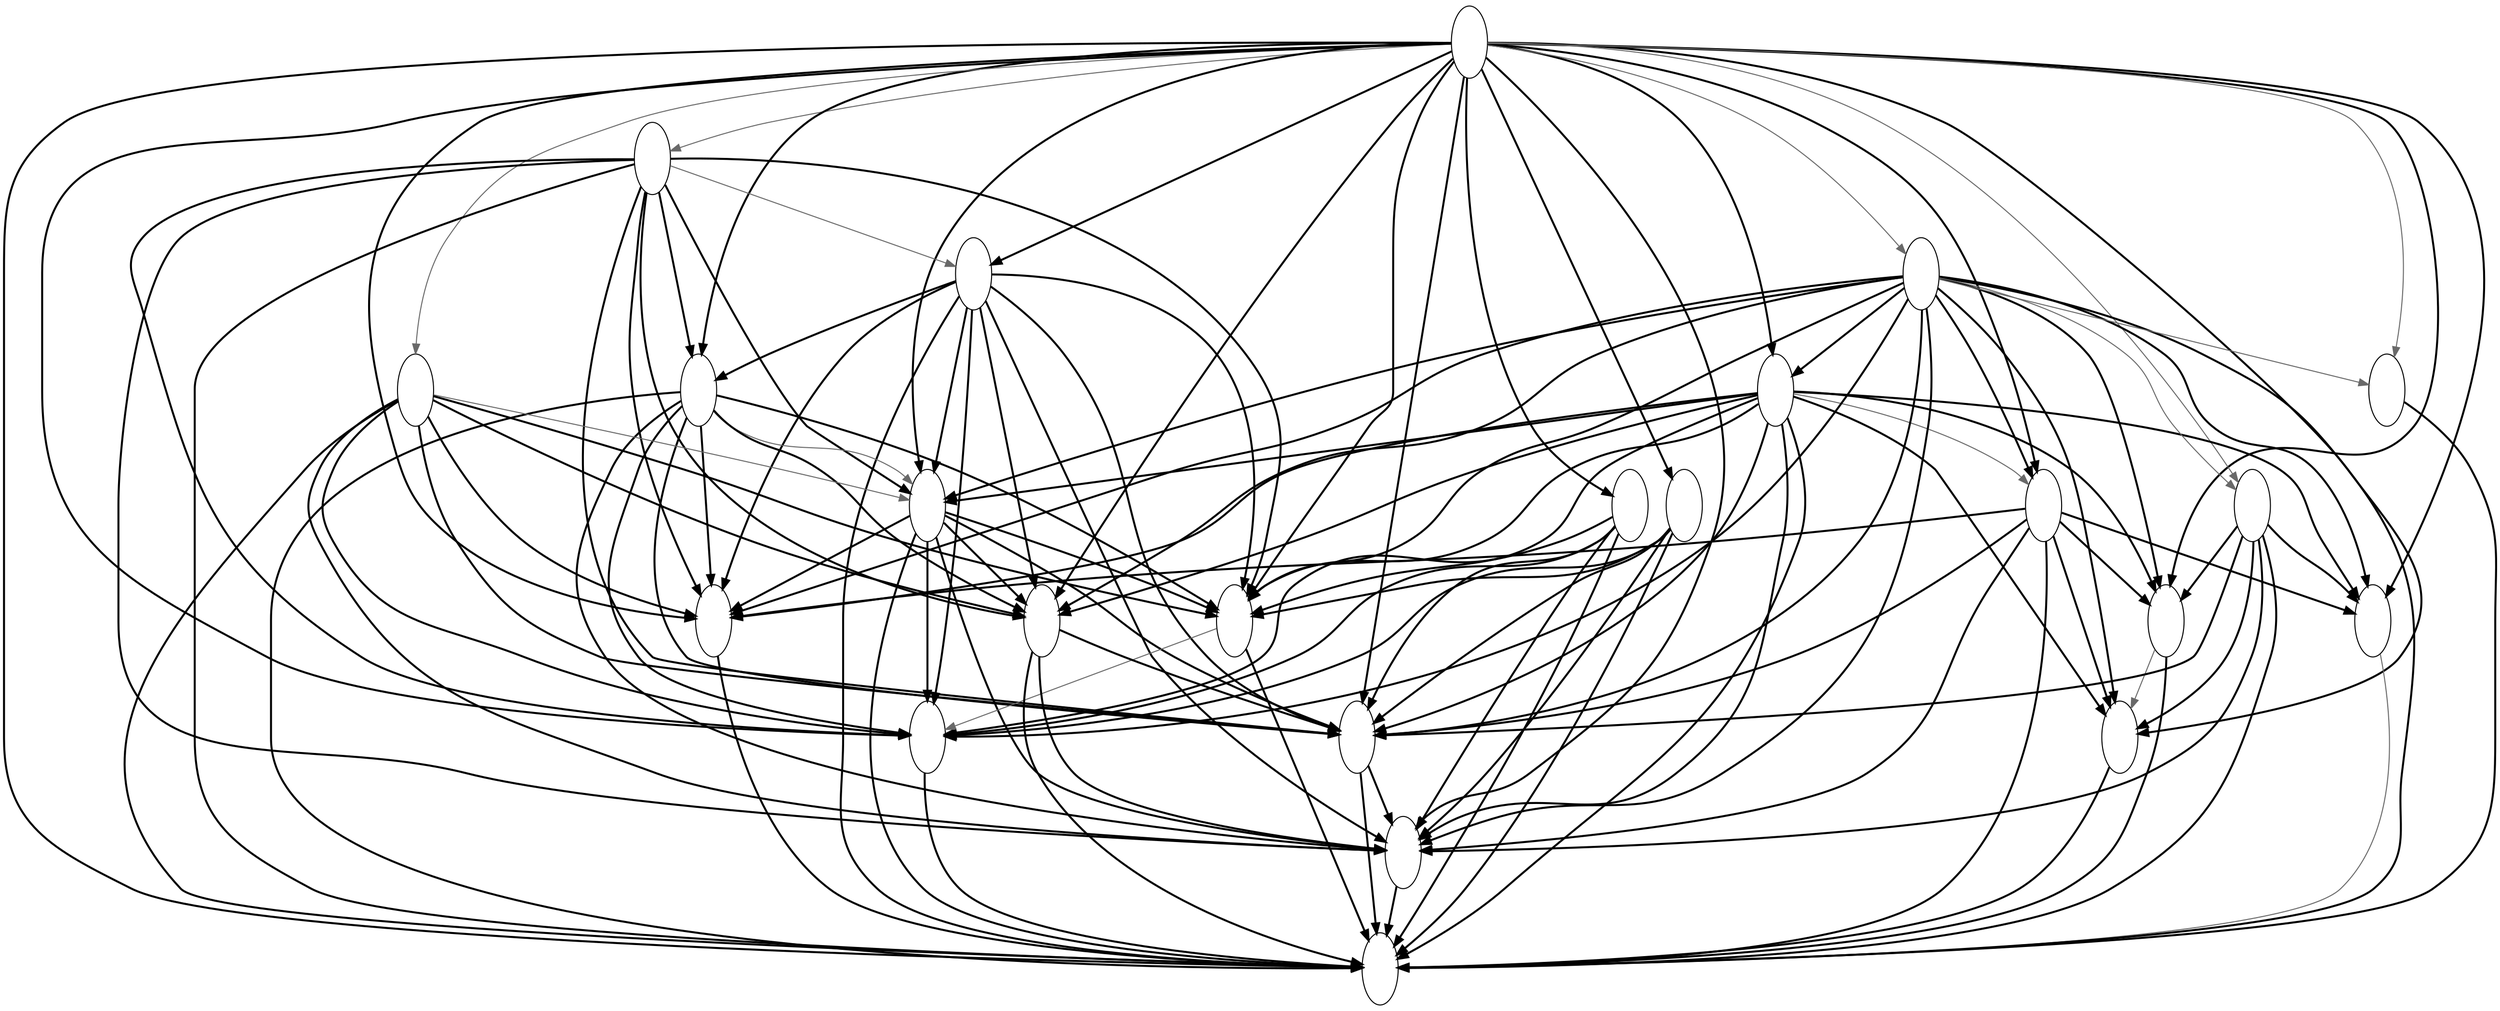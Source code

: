 digraph diagram { 

          ratio=0.5;

	  node [shape=ellipse,width=0.5,height=1];
0 [image="/home/ioa/quicklisp/local-projects/jeffrey/diagrams/fancy-labels/0.png", label=" "];
1 [image="/home/ioa/quicklisp/local-projects/jeffrey/diagrams/fancy-labels/1.png", label=" "];
1 -> 0 [style=bold];
1 -> 2 [color=dimgray];
1 -> 3 [style=bold];
1 -> 4 [style=bold];
1 -> 5 [style=bold];
1 -> 6 [style=bold];
1 -> 7 [color=dimgray];
1 -> 8 [style=bold];
1 -> 9 [style=bold];
1 -> 10 [style=bold];
1 -> 11 [style=bold];
1 -> 12 [style=bold];
1 -> 13 [style=bold];
1 -> 14 [style=bold];
1 -> 15 [style=bold];
1 -> 16 [style=bold];
1 -> 17 [style=bold];
1 -> 18 [style=bold];
1 -> 19 [style=bold];
1 -> 20 [color=dimgray];
1 -> 21 [color=dimgray];
1 -> 22 [color=dimgray];
2 [image="/home/ioa/quicklisp/local-projects/jeffrey/diagrams/fancy-labels/2.png", label=" "];
2 -> 0 [style=bold];
2 -> 3 [color=dimgray];
2 -> 4 [style=bold];
2 -> 9 [style=bold];
2 -> 10 [style=bold];
2 -> 11 [style=bold];
2 -> 12 [style=bold];
2 -> 13 [style=bold];
2 -> 17 [style=bold];
2 -> 18 [style=bold];
3 [image="/home/ioa/quicklisp/local-projects/jeffrey/diagrams/fancy-labels/3.png", label=" "];
3 -> 0 [style=bold];
3 -> 4 [style=bold];
3 -> 9 [style=bold];
3 -> 10 [style=bold];
3 -> 11 [style=bold];
3 -> 12 [style=bold];
3 -> 13 [style=bold];
3 -> 17 [style=bold];
3 -> 18 [style=bold];
4 [image="/home/ioa/quicklisp/local-projects/jeffrey/diagrams/fancy-labels/4.png", label=" "];
4 -> 0 [style=bold];
4 -> 9 [color=dimgray];
4 -> 10 [style=bold];
4 -> 11 [style=bold];
4 -> 12 [style=bold];
4 -> 13 [style=bold];
4 -> 17 [style=bold];
4 -> 18 [style=bold];
5 [image="/home/ioa/quicklisp/local-projects/jeffrey/diagrams/fancy-labels/5.png", label=" "];
5 -> 0 [style=bold];
6 [image="/home/ioa/quicklisp/local-projects/jeffrey/diagrams/fancy-labels/6.png", label=" "];
6 -> 0 [style=bold];
6 -> 5 [color=dimgray];
7 [image="/home/ioa/quicklisp/local-projects/jeffrey/diagrams/fancy-labels/7.png", label=" "];
7 -> 0 [style=bold];
7 -> 9 [color=dimgray];
7 -> 10 [style=bold];
7 -> 11 [style=bold];
7 -> 12 [style=bold];
7 -> 13 [style=bold];
7 -> 17 [style=bold];
7 -> 18 [style=bold];
8 [image="/home/ioa/quicklisp/local-projects/jeffrey/diagrams/fancy-labels/8.png", label=" "];
8 -> 0 [style=bold];
8 -> 5 [style=bold];
8 -> 6 [style=bold];
8 -> 9 [style=bold];
8 -> 10 [style=bold];
8 -> 11 [style=bold];
8 -> 12 [style=bold];
8 -> 13 [style=bold];
8 -> 16 [color=dimgray];
8 -> 17 [style=bold];
8 -> 18 [style=bold];
8 -> 19 [style=bold];
9 [image="/home/ioa/quicklisp/local-projects/jeffrey/diagrams/fancy-labels/9.png", label=" "];
9 -> 0 [style=bold];
9 -> 10 [style=bold];
9 -> 11 [style=bold];
9 -> 12 [style=bold];
9 -> 13 [style=bold];
9 -> 17 [style=bold];
9 -> 18 [style=bold];
10 [image="/home/ioa/quicklisp/local-projects/jeffrey/diagrams/fancy-labels/10.png", label=" "];
10 -> 0 [style=bold];
10 -> 18 [style=bold];
11 [image="/home/ioa/quicklisp/local-projects/jeffrey/diagrams/fancy-labels/11.png", label=" "];
11 -> 0 [style=bold];
11 -> 12 [color=dimgray];
12 [image="/home/ioa/quicklisp/local-projects/jeffrey/diagrams/fancy-labels/12.png", label=" "];
12 -> 0 [style=bold];
13 [image="/home/ioa/quicklisp/local-projects/jeffrey/diagrams/fancy-labels/13.png", label=" "];
13 -> 0 [style=bold];
14 [image="/home/ioa/quicklisp/local-projects/jeffrey/diagrams/fancy-labels/14.png", label=" "];
14 -> 0 [style=bold];
14 -> 10 [style=bold];
14 -> 11 [style=bold];
14 -> 12 [style=bold];
14 -> 18 [style=bold];
15 [image="/home/ioa/quicklisp/local-projects/jeffrey/diagrams/fancy-labels/15.png", label=" "];
15 -> 0 [style=bold];
15 -> 10 [style=bold];
15 -> 11 [style=bold];
15 -> 12 [style=bold];
15 -> 18 [style=bold];
16 [image="/home/ioa/quicklisp/local-projects/jeffrey/diagrams/fancy-labels/16.png", label=" "];
16 -> 0 [style=bold];
16 -> 5 [style=bold];
16 -> 6 [style=bold];
16 -> 10 [style=bold];
16 -> 13 [style=bold];
16 -> 18 [style=bold];
16 -> 19 [style=bold];
17 [image="/home/ioa/quicklisp/local-projects/jeffrey/diagrams/fancy-labels/17.png", label=" "];
17 -> 0 [style=bold];
17 -> 10 [style=bold];
17 -> 18 [style=bold];
18 [image="/home/ioa/quicklisp/local-projects/jeffrey/diagrams/fancy-labels/18.png", label=" "];
18 -> 0 [style=bold];
19 [image="/home/ioa/quicklisp/local-projects/jeffrey/diagrams/fancy-labels/19.png", label=" "];
19 -> 0 [color=dimgray];
20 [image="/home/ioa/quicklisp/local-projects/jeffrey/diagrams/fancy-labels/20.png", label=" "];
20 -> 0 [style=bold];
20 -> 5 [style=bold];
20 -> 6 [style=bold];
20 -> 8 [style=bold];
20 -> 9 [style=bold];
20 -> 10 [style=bold];
20 -> 11 [style=bold];
20 -> 12 [style=bold];
20 -> 13 [style=bold];
20 -> 16 [style=bold];
20 -> 17 [style=bold];
20 -> 18 [style=bold];
20 -> 19 [style=bold];
20 -> 21 [color=dimgray];
20 -> 22 [color=dimgray];
21 [image="/home/ioa/quicklisp/local-projects/jeffrey/diagrams/fancy-labels/21.png", label=" "];
21 -> 0 [style=bold];
21 -> 5 [style=bold];
21 -> 6 [style=bold];
21 -> 10 [style=bold];
21 -> 18 [style=bold];
21 -> 19 [style=bold];
22 [image="/home/ioa/quicklisp/local-projects/jeffrey/diagrams/fancy-labels/22.png", label=" "];
22 -> 0 [style=bold];

}